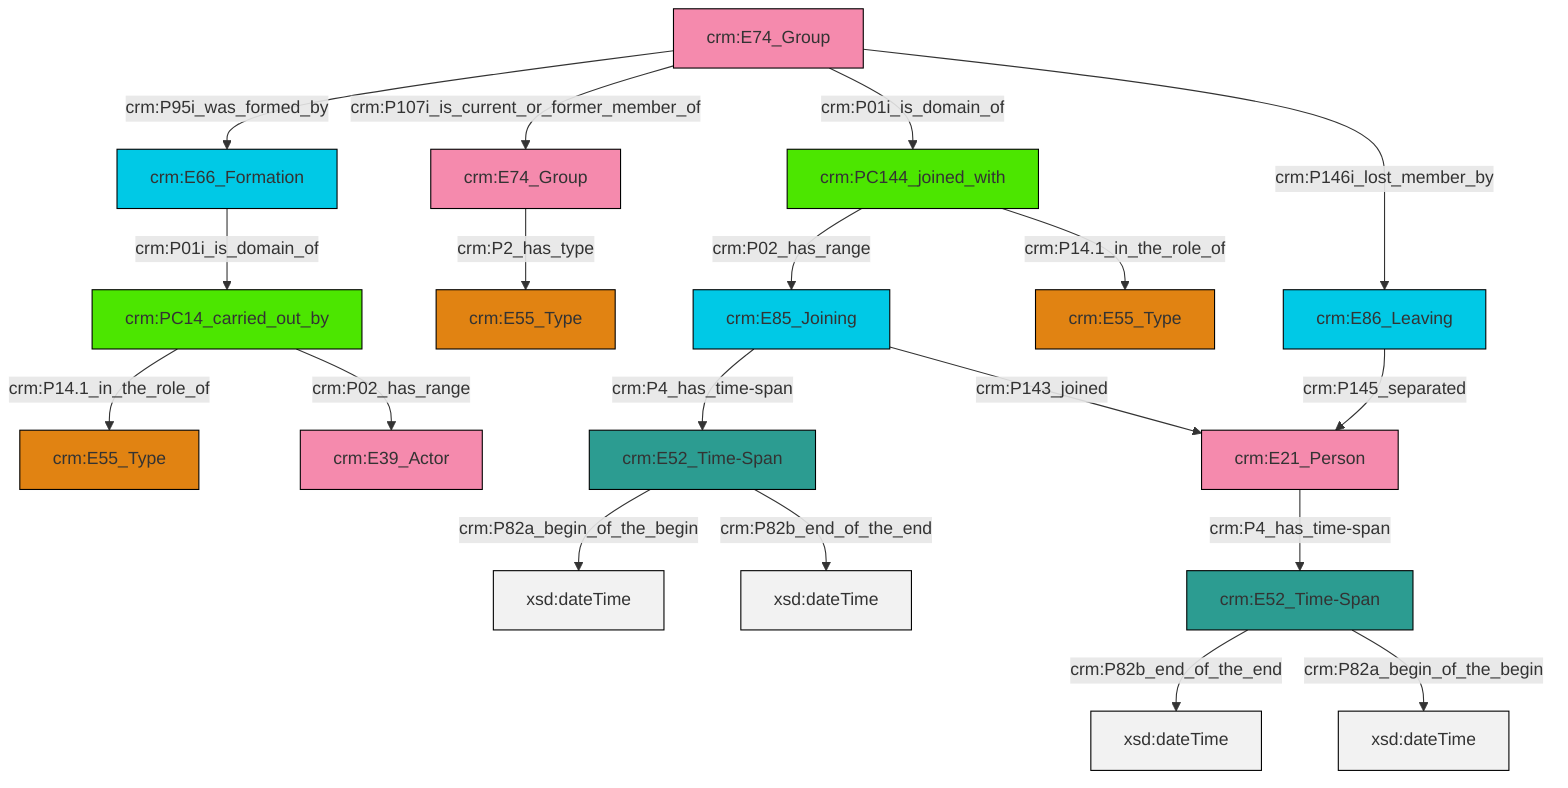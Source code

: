 graph TD
classDef Literal fill:#f2f2f2,stroke:#000000;
classDef CRM_Entity fill:#FFFFFF,stroke:#000000;
classDef Temporal_Entity fill:#00C9E6, stroke:#000000;
classDef Type fill:#E18312, stroke:#000000;
classDef Time-Span fill:#2C9C91, stroke:#000000;
classDef Appellation fill:#FFEB7F, stroke:#000000;
classDef Place fill:#008836, stroke:#000000;
classDef Persistent_Item fill:#B266B2, stroke:#000000;
classDef Conceptual_Object fill:#FFD700, stroke:#000000;
classDef Physical_Thing fill:#D2B48C, stroke:#000000;
classDef Actor fill:#f58aad, stroke:#000000;
classDef PC_Classes fill:#4ce600, stroke:#000000;
classDef Multi fill:#cccccc,stroke:#000000;

0["crm:E21_Person"]:::Actor -->|crm:P4_has_time-span| 1["crm:E52_Time-Span"]:::Time-Span
4["crm:E74_Group"]:::Actor -->|crm:P95i_was_formed_by| 2["crm:E66_Formation"]:::Temporal_Entity
4["crm:E74_Group"]:::Actor -->|crm:P107i_is_current_or_former_member_of| 8["crm:E74_Group"]:::Actor
9["crm:PC14_carried_out_by"]:::PC_Classes -->|crm:P14.1_in_the_role_of| 5["crm:E55_Type"]:::Type
12["crm:E86_Leaving"]:::Temporal_Entity -->|crm:P145_separated| 0["crm:E21_Person"]:::Actor
1["crm:E52_Time-Span"]:::Time-Span -->|crm:P82b_end_of_the_end| 18[xsd:dateTime]:::Literal
19["crm:PC144_joined_with"]:::PC_Classes -->|crm:P02_has_range| 20["crm:E85_Joining"]:::Temporal_Entity
8["crm:E74_Group"]:::Actor -->|crm:P2_has_type| 16["crm:E55_Type"]:::Type
1["crm:E52_Time-Span"]:::Time-Span -->|crm:P82a_begin_of_the_begin| 21[xsd:dateTime]:::Literal
20["crm:E85_Joining"]:::Temporal_Entity -->|crm:P4_has_time-span| 14["crm:E52_Time-Span"]:::Time-Span
2["crm:E66_Formation"]:::Temporal_Entity -->|crm:P01i_is_domain_of| 9["crm:PC14_carried_out_by"]:::PC_Classes
9["crm:PC14_carried_out_by"]:::PC_Classes -->|crm:P02_has_range| 25["crm:E39_Actor"]:::Actor
19["crm:PC144_joined_with"]:::PC_Classes -->|crm:P14.1_in_the_role_of| 10["crm:E55_Type"]:::Type
4["crm:E74_Group"]:::Actor -->|crm:P01i_is_domain_of| 19["crm:PC144_joined_with"]:::PC_Classes
14["crm:E52_Time-Span"]:::Time-Span -->|crm:P82a_begin_of_the_begin| 30[xsd:dateTime]:::Literal
20["crm:E85_Joining"]:::Temporal_Entity -->|crm:P143_joined| 0["crm:E21_Person"]:::Actor
4["crm:E74_Group"]:::Actor -->|crm:P146i_lost_member_by| 12["crm:E86_Leaving"]:::Temporal_Entity
14["crm:E52_Time-Span"]:::Time-Span -->|crm:P82b_end_of_the_end| 34[xsd:dateTime]:::Literal